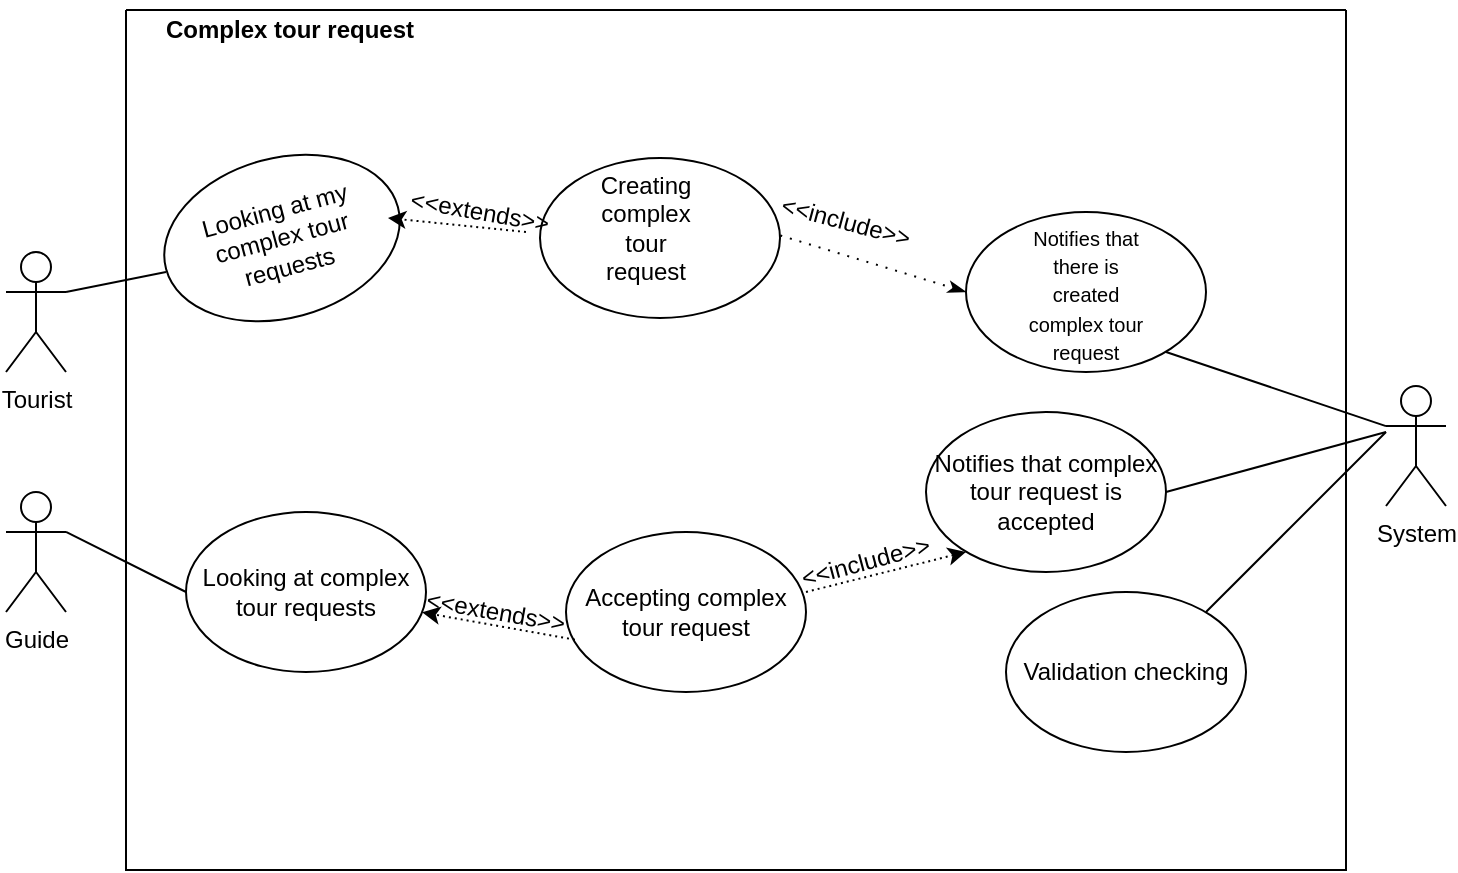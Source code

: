 <mxfile version="24.4.13" type="device">
  <diagram name="Page-1" id="wElS-hzYDoLo02WZ00bh">
    <mxGraphModel dx="644" dy="1615" grid="1" gridSize="10" guides="1" tooltips="1" connect="1" arrows="1" fold="1" page="1" pageScale="1" pageWidth="850" pageHeight="1100" math="0" shadow="0">
      <root>
        <mxCell id="0" />
        <mxCell id="1" parent="0" />
        <mxCell id="7j4U_wywj907edniJbTX-1" value="Tourist" style="shape=umlActor;verticalLabelPosition=bottom;verticalAlign=top;html=1;outlineConnect=0;" parent="1" vertex="1">
          <mxGeometry x="10" y="100" width="30" height="60" as="geometry" />
        </mxCell>
        <mxCell id="7j4U_wywj907edniJbTX-2" value="System" style="shape=umlActor;verticalLabelPosition=bottom;verticalAlign=top;html=1;outlineConnect=0;" parent="1" vertex="1">
          <mxGeometry x="700" y="167" width="30" height="60" as="geometry" />
        </mxCell>
        <mxCell id="7j4U_wywj907edniJbTX-6" value="" style="swimlane;startSize=0;" parent="1" vertex="1">
          <mxGeometry x="70" y="-21" width="610" height="430" as="geometry" />
        </mxCell>
        <mxCell id="7j4U_wywj907edniJbTX-45" value="&lt;b&gt;Complex tour request&lt;/b&gt;" style="text;html=1;align=center;verticalAlign=middle;whiteSpace=wrap;rounded=0;" parent="7j4U_wywj907edniJbTX-6" vertex="1">
          <mxGeometry x="-13" y="-5" width="190" height="30" as="geometry" />
        </mxCell>
        <mxCell id="7j4U_wywj907edniJbTX-31" value="Accepting complex tour request" style="ellipse;whiteSpace=wrap;html=1;" parent="7j4U_wywj907edniJbTX-6" vertex="1">
          <mxGeometry x="220" y="261" width="120" height="80" as="geometry" />
        </mxCell>
        <mxCell id="7j4U_wywj907edniJbTX-46" value="Looking at complex tour requests" style="ellipse;whiteSpace=wrap;html=1;" parent="7j4U_wywj907edniJbTX-6" vertex="1">
          <mxGeometry x="30" y="251" width="120" height="80" as="geometry" />
        </mxCell>
        <mxCell id="7j4U_wywj907edniJbTX-42" value="&amp;lt;&amp;lt;include&amp;gt;&amp;gt;" style="text;html=1;align=center;verticalAlign=middle;whiteSpace=wrap;rounded=0;rotation=-15;" parent="7j4U_wywj907edniJbTX-6" vertex="1">
          <mxGeometry x="340" y="261" width="60" height="30" as="geometry" />
        </mxCell>
        <mxCell id="7j4U_wywj907edniJbTX-47" value="" style="endArrow=classic;html=1;rounded=0;exitX=0.037;exitY=0.673;exitDx=0;exitDy=0;exitPerimeter=0;dashed=1;dashPattern=1 2;endFill=1;" parent="7j4U_wywj907edniJbTX-6" source="7j4U_wywj907edniJbTX-31" target="7j4U_wywj907edniJbTX-46" edge="1">
          <mxGeometry width="50" height="50" relative="1" as="geometry">
            <mxPoint x="250" y="341" as="sourcePoint" />
            <mxPoint x="40" y="398.474" as="targetPoint" />
          </mxGeometry>
        </mxCell>
        <mxCell id="7j4U_wywj907edniJbTX-48" value="&amp;lt;&amp;lt;extends&amp;gt;&amp;gt;" style="text;html=1;align=center;verticalAlign=middle;whiteSpace=wrap;rounded=0;rotation=10;" parent="7j4U_wywj907edniJbTX-6" vertex="1">
          <mxGeometry x="155" y="286" width="60" height="30" as="geometry" />
        </mxCell>
        <mxCell id="7j4U_wywj907edniJbTX-49" value="Validation checking" style="ellipse;whiteSpace=wrap;html=1;" parent="7j4U_wywj907edniJbTX-6" vertex="1">
          <mxGeometry x="440" y="291" width="120" height="80" as="geometry" />
        </mxCell>
        <mxCell id="7j4U_wywj907edniJbTX-50" value="" style="endArrow=none;html=1;rounded=0;" parent="7j4U_wywj907edniJbTX-6" edge="1">
          <mxGeometry width="50" height="50" relative="1" as="geometry">
            <mxPoint x="540" y="301" as="sourcePoint" />
            <mxPoint x="630" y="211" as="targetPoint" />
          </mxGeometry>
        </mxCell>
        <mxCell id="7j4U_wywj907edniJbTX-51" value="Looking at my complex tour requests" style="ellipse;whiteSpace=wrap;html=1;rotation=-15;" parent="7j4U_wywj907edniJbTX-6" vertex="1">
          <mxGeometry x="18" y="74" width="120" height="80" as="geometry" />
        </mxCell>
        <mxCell id="7j4U_wywj907edniJbTX-16" value="" style="ellipse;whiteSpace=wrap;html=1;" parent="7j4U_wywj907edniJbTX-6" vertex="1">
          <mxGeometry x="207" y="74" width="120" height="80" as="geometry" />
        </mxCell>
        <mxCell id="7j4U_wywj907edniJbTX-35" value="&amp;lt;&amp;lt;include&amp;gt;&amp;gt;" style="text;html=1;align=center;verticalAlign=middle;whiteSpace=wrap;rounded=0;rotation=15;" parent="7j4U_wywj907edniJbTX-6" vertex="1">
          <mxGeometry x="330" y="91" width="60" height="30" as="geometry" />
        </mxCell>
        <mxCell id="7j4U_wywj907edniJbTX-17" value="Creating complex tour request" style="text;html=1;align=center;verticalAlign=middle;whiteSpace=wrap;rounded=0;" parent="7j4U_wywj907edniJbTX-6" vertex="1">
          <mxGeometry x="230" y="96" width="60" height="25" as="geometry" />
        </mxCell>
        <mxCell id="7j4U_wywj907edniJbTX-53" value="&amp;lt;&amp;lt;extends&amp;gt;&amp;gt;" style="text;html=1;align=center;verticalAlign=middle;whiteSpace=wrap;rounded=0;rotation=10;" parent="7j4U_wywj907edniJbTX-6" vertex="1">
          <mxGeometry x="147" y="86" width="60" height="30" as="geometry" />
        </mxCell>
        <mxCell id="7j4U_wywj907edniJbTX-54" value="" style="endArrow=classic;html=1;rounded=0;dashed=1;dashPattern=1 2;endFill=1;exitX=0.906;exitY=0.695;exitDx=0;exitDy=0;exitPerimeter=0;" parent="7j4U_wywj907edniJbTX-6" source="7j4U_wywj907edniJbTX-53" edge="1">
          <mxGeometry width="50" height="50" relative="1" as="geometry">
            <mxPoint x="200" y="111" as="sourcePoint" />
            <mxPoint x="131" y="104" as="targetPoint" />
          </mxGeometry>
        </mxCell>
        <mxCell id="7j4U_wywj907edniJbTX-10" value="" style="endArrow=none;html=1;rounded=0;exitX=1;exitY=0.333;exitDx=0;exitDy=0;exitPerimeter=0;" parent="1" source="7j4U_wywj907edniJbTX-1" edge="1">
          <mxGeometry width="50" height="50" relative="1" as="geometry">
            <mxPoint x="32" y="129.5" as="sourcePoint" />
            <mxPoint x="90" y="110" as="targetPoint" />
          </mxGeometry>
        </mxCell>
        <mxCell id="7j4U_wywj907edniJbTX-15" value="" style="endArrow=classicThin;html=1;rounded=0;dashed=1;dashPattern=1 4;endFill=1;exitX=0;exitY=1;exitDx=0;exitDy=0;" parent="1" source="7j4U_wywj907edniJbTX-35" edge="1">
          <mxGeometry width="50" height="50" relative="1" as="geometry">
            <mxPoint x="340" y="70" as="sourcePoint" />
            <mxPoint x="490" y="120" as="targetPoint" />
          </mxGeometry>
        </mxCell>
        <mxCell id="7j4U_wywj907edniJbTX-25" value="" style="ellipse;whiteSpace=wrap;html=1;" parent="1" vertex="1">
          <mxGeometry x="490" y="80" width="120" height="80" as="geometry" />
        </mxCell>
        <mxCell id="7j4U_wywj907edniJbTX-26" value="&lt;font style=&quot;font-size: 10px;&quot;&gt;Notifies that there is created complex tour request&lt;/font&gt;" style="text;html=1;align=center;verticalAlign=middle;whiteSpace=wrap;rounded=0;" parent="1" vertex="1">
          <mxGeometry x="520" y="108.5" width="60" height="25" as="geometry" />
        </mxCell>
        <mxCell id="7j4U_wywj907edniJbTX-27" value="" style="endArrow=none;html=1;rounded=0;entryX=0.833;entryY=0.963;entryDx=0;entryDy=0;entryPerimeter=0;" parent="1" edge="1">
          <mxGeometry width="50" height="50" relative="1" as="geometry">
            <mxPoint x="590.04" y="150" as="sourcePoint" />
            <mxPoint x="700" y="187.04" as="targetPoint" />
          </mxGeometry>
        </mxCell>
        <mxCell id="7j4U_wywj907edniJbTX-28" value="Guide" style="shape=umlActor;verticalLabelPosition=bottom;verticalAlign=top;html=1;outlineConnect=0;" parent="1" vertex="1">
          <mxGeometry x="10" y="220" width="30" height="60" as="geometry" />
        </mxCell>
        <mxCell id="7j4U_wywj907edniJbTX-29" value="" style="endArrow=none;html=1;rounded=0;exitX=1;exitY=0.333;exitDx=0;exitDy=0;exitPerimeter=0;" parent="1" source="7j4U_wywj907edniJbTX-28" edge="1">
          <mxGeometry width="50" height="50" relative="1" as="geometry">
            <mxPoint x="40" y="260" as="sourcePoint" />
            <mxPoint x="100" y="270" as="targetPoint" />
          </mxGeometry>
        </mxCell>
        <mxCell id="7j4U_wywj907edniJbTX-32" value="" style="endArrow=none;html=1;rounded=0;" parent="1" edge="1">
          <mxGeometry width="50" height="50" relative="1" as="geometry">
            <mxPoint x="590" y="220" as="sourcePoint" />
            <mxPoint x="700" y="190" as="targetPoint" />
          </mxGeometry>
        </mxCell>
        <mxCell id="7j4U_wywj907edniJbTX-33" value="Notifies that complex tour request is accepted" style="ellipse;whiteSpace=wrap;html=1;" parent="1" vertex="1">
          <mxGeometry x="470" y="180" width="120" height="80" as="geometry" />
        </mxCell>
        <mxCell id="7j4U_wywj907edniJbTX-34" value="" style="endArrow=classic;html=1;rounded=0;dashed=1;dashPattern=1 2;endFill=1;" parent="1" edge="1">
          <mxGeometry width="50" height="50" relative="1" as="geometry">
            <mxPoint x="410" y="270" as="sourcePoint" />
            <mxPoint x="490" y="250" as="targetPoint" />
          </mxGeometry>
        </mxCell>
      </root>
    </mxGraphModel>
  </diagram>
</mxfile>
